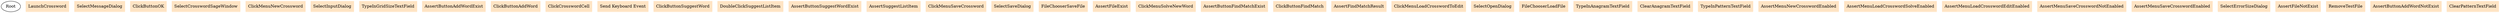// UK <-> LK
digraph {
	Root
	LaunchCrossword [color=bisque shape=box style=filled]
	SelectMessageDialog [color=bisque shape=box style=filled]
	ClickButtonOK [color=bisque shape=box style=filled]
	SelectCrosswordSageWindow [color=bisque shape=box style=filled]
	ClickMenuNewCrossword [color=bisque shape=box style=filled]
	SelectInputDialog [color=bisque shape=box style=filled]
	TypeInGridSizeTextField [color=bisque shape=box style=filled]
	ClickButtonOK [color=bisque shape=box style=filled]
	SelectCrosswordSageWindow [color=bisque shape=box style=filled]
	AssertButtonAddWordExist [color=bisque shape=box style=filled]
	ClickButtonAddWord [color=bisque shape=box style=filled]
	ClickCrosswordCell [color=bisque shape=box style=filled]
	ClickCrosswordCell [color=bisque shape=box style=filled]
	ClickCrosswordCell [color=bisque shape=box style=filled]
	"Send Keyboard Event" [color=bisque shape=box style=filled]
	ClickCrosswordCell [color=bisque shape=box style=filled]
	"Send Keyboard Event" [color=bisque shape=box style=filled]
	ClickCrosswordCell [color=bisque shape=box style=filled]
	"Send Keyboard Event" [color=bisque shape=box style=filled]
	ClickCrosswordCell [color=bisque shape=box style=filled]
	"Send Keyboard Event" [color=bisque shape=box style=filled]
	ClickCrosswordCell [color=bisque shape=box style=filled]
	ClickButtonSuggestWord [color=bisque shape=box style=filled]
	DoubleClickSuggestListItem [color=bisque shape=box style=filled]
	ClickButtonAddWord [color=bisque shape=box style=filled]
	ClickCrosswordCell [color=bisque shape=box style=filled]
	ClickCrosswordCell [color=bisque shape=box style=filled]
	ClickCrosswordCell [color=bisque shape=box style=filled]
	"Send Keyboard Event" [color=bisque shape=box style=filled]
	ClickCrosswordCell [color=bisque shape=box style=filled]
	"Send Keyboard Event" [color=bisque shape=box style=filled]
	ClickCrosswordCell [color=bisque shape=box style=filled]
	"Send Keyboard Event" [color=bisque shape=box style=filled]
	ClickCrosswordCell [color=bisque shape=box style=filled]
	"Send Keyboard Event" [color=bisque shape=box style=filled]
	ClickButtonAddWord [color=bisque shape=box style=filled]
	ClickCrosswordCell [color=bisque shape=box style=filled]
	ClickCrosswordCell [color=bisque shape=box style=filled]
	ClickCrosswordCell [color=bisque shape=box style=filled]
	"Send Keyboard Event" [color=bisque shape=box style=filled]
	ClickCrosswordCell [color=bisque shape=box style=filled]
	"Send Keyboard Event" [color=bisque shape=box style=filled]
	ClickButtonSuggestWord [color=bisque shape=box style=filled]
	DoubleClickSuggestListItem [color=bisque shape=box style=filled]
	ClickCrosswordCell [color=bisque shape=box style=filled]
	AssertButtonSuggestWordExist [color=bisque shape=box style=filled]
	ClickButtonSuggestWord [color=bisque shape=box style=filled]
	AssertSuggestListItem [color=bisque shape=box style=filled]
	ClickButtonAddWord [color=bisque shape=box style=filled]
	ClickCrosswordCell [color=bisque shape=box style=filled]
	ClickCrosswordCell [color=bisque shape=box style=filled]
	ClickCrosswordCell [color=bisque shape=box style=filled]
	"Send Keyboard Event" [color=bisque shape=box style=filled]
	ClickCrosswordCell [color=bisque shape=box style=filled]
	"Send Keyboard Event" [color=bisque shape=box style=filled]
	ClickCrosswordCell [color=bisque shape=box style=filled]
	"Send Keyboard Event" [color=bisque shape=box style=filled]
	ClickCrosswordCell [color=bisque shape=box style=filled]
	"Send Keyboard Event" [color=bisque shape=box style=filled]
	AssertButtonSuggestWordExist [color=bisque shape=box style=filled]
	ClickButtonSuggestWord [color=bisque shape=box style=filled]
	DoubleClickSuggestListItem [color=bisque shape=box style=filled]
	ClickCrosswordCell [color=bisque shape=box style=filled]
	AssertButtonSuggestWordExist [color=bisque shape=box style=filled]
	ClickButtonSuggestWord [color=bisque shape=box style=filled]
	AssertSuggestListItem [color=bisque shape=box style=filled]
	ClickButtonAddWord [color=bisque shape=box style=filled]
	ClickCrosswordCell [color=bisque shape=box style=filled]
	ClickCrosswordCell [color=bisque shape=box style=filled]
	ClickCrosswordCell [color=bisque shape=box style=filled]
	"Send Keyboard Event" [color=bisque shape=box style=filled]
	ClickCrosswordCell [color=bisque shape=box style=filled]
	"Send Keyboard Event" [color=bisque shape=box style=filled]
	ClickCrosswordCell [color=bisque shape=box style=filled]
	AssertButtonSuggestWordExist [color=bisque shape=box style=filled]
	ClickButtonSuggestWord [color=bisque shape=box style=filled]
	DoubleClickSuggestListItem [color=bisque shape=box style=filled]
	ClickCrosswordCell [color=bisque shape=box style=filled]
	AssertButtonSuggestWordExist [color=bisque shape=box style=filled]
	ClickButtonSuggestWord [color=bisque shape=box style=filled]
	AssertSuggestListItem [color=bisque shape=box style=filled]
	ClickMenuSaveCrossword [color=bisque shape=box style=filled]
	SelectSaveDialog [color=bisque shape=box style=filled]
	FileChooserSaveFile [color=bisque shape=box style=filled]
	AssertFileExist [color=bisque shape=box style=filled]
	SelectCrosswordSageWindow [color=bisque shape=box style=filled]
	ClickMenuSolveNewWord [color=bisque shape=box style=filled]
	AssertButtonFindMatchExist [color=bisque shape=box style=filled]
	ClickButtonFindMatch [color=bisque shape=box style=filled]
	AssertFindMatchResult [color=bisque shape=box style=filled]
	ClickMenuLoadCrosswordToEdit [color=bisque shape=box style=filled]
	SelectOpenDialog [color=bisque shape=box style=filled]
	FileChooserLoadFile [color=bisque shape=box style=filled]
	SelectCrosswordSageWindow [color=bisque shape=box style=filled]
	ClickButtonAddWord [color=bisque shape=box style=filled]
	ClickCrosswordCell [color=bisque shape=box style=filled]
	ClickCrosswordCell [color=bisque shape=box style=filled]
	ClickCrosswordCell [color=bisque shape=box style=filled]
	"Send Keyboard Event" [color=bisque shape=box style=filled]
	ClickCrosswordCell [color=bisque shape=box style=filled]
	"Send Keyboard Event" [color=bisque shape=box style=filled]
	ClickCrosswordCell [color=bisque shape=box style=filled]
	"Send Keyboard Event" [color=bisque shape=box style=filled]
	ClickCrosswordCell [color=bisque shape=box style=filled]
	"Send Keyboard Event" [color=bisque shape=box style=filled]
	ClickCrosswordCell [color=bisque shape=box style=filled]
	AssertButtonSuggestWordExist [color=bisque shape=box style=filled]
	ClickButtonSuggestWord [color=bisque shape=box style=filled]
	DoubleClickSuggestListItem [color=bisque shape=box style=filled]
	ClickCrosswordCell [color=bisque shape=box style=filled]
	AssertButtonSuggestWordExist [color=bisque shape=box style=filled]
	ClickButtonSuggestWord [color=bisque shape=box style=filled]
	AssertSuggestListItem [color=bisque shape=box style=filled]
	ClickMenuSaveCrossword [color=bisque shape=box style=filled]
	SelectSaveDialog [color=bisque shape=box style=filled]
	FileChooserSaveFile [color=bisque shape=box style=filled]
	AssertFileExist [color=bisque shape=box style=filled]
	SelectCrosswordSageWindow [color=bisque shape=box style=filled]
	ClickMenuSolveNewWord [color=bisque shape=box style=filled]
	TypeInAnagramTextField [color=bisque shape=box style=filled]
	ClickButtonFindMatch [color=bisque shape=box style=filled]
	AssertFindMatchResult [color=bisque shape=box style=filled]
	ClearAnagramTextField [color=bisque shape=box style=filled]
	TypeInPatternTextField [color=bisque shape=box style=filled]
	ClickButtonFindMatch [color=bisque shape=box style=filled]
	AssertFindMatchResult [color=bisque shape=box style=filled]
	AssertFileExist [color=bisque shape=box style=filled]
	SelectCrosswordSageWindow [color=bisque shape=box style=filled]
	ClickMenuLoadCrosswordToEdit [color=bisque shape=box style=filled]
	SelectOpenDialog [color=bisque shape=box style=filled]
	FileChooserLoadFile [color=bisque shape=box style=filled]
	SelectCrosswordSageWindow [color=bisque shape=box style=filled]
	AssertButtonAddWordExist [color=bisque shape=box style=filled]
	ClickButtonAddWord [color=bisque shape=box style=filled]
	ClickCrosswordCell [color=bisque shape=box style=filled]
	ClickCrosswordCell [color=bisque shape=box style=filled]
	ClickCrosswordCell [color=bisque shape=box style=filled]
	"Send Keyboard Event" [color=bisque shape=box style=filled]
	ClickCrosswordCell [color=bisque shape=box style=filled]
	"Send Keyboard Event" [color=bisque shape=box style=filled]
	ClickCrosswordCell [color=bisque shape=box style=filled]
	"Send Keyboard Event" [color=bisque shape=box style=filled]
	ClickCrosswordCell [color=bisque shape=box style=filled]
	"Send Keyboard Event" [color=bisque shape=box style=filled]
	ClickCrosswordCell [color=bisque shape=box style=filled]
	ClickButtonSuggestWord [color=bisque shape=box style=filled]
	DoubleClickSuggestListItem [color=bisque shape=box style=filled]
	ClickButtonAddWord [color=bisque shape=box style=filled]
	ClickCrosswordCell [color=bisque shape=box style=filled]
	ClickCrosswordCell [color=bisque shape=box style=filled]
	ClickCrosswordCell [color=bisque shape=box style=filled]
	"Send Keyboard Event" [color=bisque shape=box style=filled]
	ClickCrosswordCell [color=bisque shape=box style=filled]
	"Send Keyboard Event" [color=bisque shape=box style=filled]
	ClickCrosswordCell [color=bisque shape=box style=filled]
	"Send Keyboard Event" [color=bisque shape=box style=filled]
	ClickCrosswordCell [color=bisque shape=box style=filled]
	"Send Keyboard Event" [color=bisque shape=box style=filled]
	ClickCrosswordCell [color=bisque shape=box style=filled]
	"Send Keyboard Event" [color=bisque shape=box style=filled]
	ClickCrosswordCell [color=bisque shape=box style=filled]
	"Send Keyboard Event" [color=bisque shape=box style=filled]
	ClickButtonAddWord [color=bisque shape=box style=filled]
	ClickCrosswordCell [color=bisque shape=box style=filled]
	ClickCrosswordCell [color=bisque shape=box style=filled]
	ClickMenuSaveCrossword [color=bisque shape=box style=filled]
	SelectSaveDialog [color=bisque shape=box style=filled]
	FileChooserSaveFile [color=bisque shape=box style=filled]
	SelectCrosswordSageWindow [color=bisque shape=box style=filled]
	AssertButtonAddWordExist [color=bisque shape=box style=filled]
	ClickCrosswordCell [color=bisque shape=box style=filled]
	"Send Keyboard Event" [color=bisque shape=box style=filled]
	ClickCrosswordCell [color=bisque shape=box style=filled]
	"Send Keyboard Event" [color=bisque shape=box style=filled]
	ClickCrosswordCell [color=bisque shape=box style=filled]
	"Send Keyboard Event" [color=bisque shape=box style=filled]
	ClickCrosswordCell [color=bisque shape=box style=filled]
	AssertButtonSuggestWordExist [color=bisque shape=box style=filled]
	ClickButtonSuggestWord [color=bisque shape=box style=filled]
	DoubleClickSuggestListItem [color=bisque shape=box style=filled]
	ClickCrosswordCell [color=bisque shape=box style=filled]
	AssertButtonSuggestWordExist [color=bisque shape=box style=filled]
	ClickButtonSuggestWord [color=bisque shape=box style=filled]
	AssertSuggestListItem [color=bisque shape=box style=filled]
	ClickMenuSaveCrossword [color=bisque shape=box style=filled]
	SelectSaveDialog [color=bisque shape=box style=filled]
	FileChooserSaveFile [color=bisque shape=box style=filled]
	SelectCrosswordSageWindow [color=bisque shape=box style=filled]
	AssertButtonAddWordExist [color=bisque shape=box style=filled]
	ClickButtonAddWord [color=bisque shape=box style=filled]
	ClickCrosswordCell [color=bisque shape=box style=filled]
	ClickCrosswordCell [color=bisque shape=box style=filled]
	ClickCrosswordCell [color=bisque shape=box style=filled]
	"Send Keyboard Event" [color=bisque shape=box style=filled]
	ClickCrosswordCell [color=bisque shape=box style=filled]
	"Send Keyboard Event" [color=bisque shape=box style=filled]
	ClickCrosswordCell [color=bisque shape=box style=filled]
	"Send Keyboard Event" [color=bisque shape=box style=filled]
	ClickCrosswordCell [color=bisque shape=box style=filled]
	"Send Keyboard Event" [color=bisque shape=box style=filled]
	SelectCrosswordSageWindow [color=bisque shape=box style=filled]
	ClickMenuSaveCrossword [color=bisque shape=box style=filled]
	SelectSaveDialog [color=bisque shape=box style=filled]
	FileChooserSaveFile [color=bisque shape=box style=filled]
	AssertFileExist [color=bisque shape=box style=filled]
	AssertFileExist [color=bisque shape=box style=filled]
	AssertFileExist [color=bisque shape=box style=filled]
	SelectCrosswordSageWindow [color=bisque shape=box style=filled]
	AssertMenuNewCrosswordEnabled [color=bisque shape=box style=filled]
	AssertMenuLoadCrosswordSolveEnabled [color=bisque shape=box style=filled]
	AssertMenuLoadCrosswordEditEnabled [color=bisque shape=box style=filled]
	AssertMenuSaveCrosswordNotEnabled [color=bisque shape=box style=filled]
	ClickMenuNewCrossword [color=bisque shape=box style=filled]
	SelectInputDialog [color=bisque shape=box style=filled]
	TypeInGridSizeTextField [color=bisque shape=box style=filled]
	ClickButtonOK [color=bisque shape=box style=filled]
	SelectCrosswordSageWindow [color=bisque shape=box style=filled]
	AssertButtonAddWordExist [color=bisque shape=box style=filled]
	AssertMenuSaveCrosswordEnabled [color=bisque shape=box style=filled]
	ClickMenuNewCrossword [color=bisque shape=box style=filled]
	SelectInputDialog [color=bisque shape=box style=filled]
	TypeInGridSizeTextField [color=bisque shape=box style=filled]
	ClickButtonOK [color=bisque shape=box style=filled]
	SelectCrosswordSageWindow [color=bisque shape=box style=filled]
	AssertButtonAddWordExist [color=bisque shape=box style=filled]
	AssertMenuSaveCrosswordEnabled [color=bisque shape=box style=filled]
	ClickMenuNewCrossword [color=bisque shape=box style=filled]
	SelectInputDialog [color=bisque shape=box style=filled]
	TypeInGridSizeTextField [color=bisque shape=box style=filled]
	ClickButtonOK [color=bisque shape=box style=filled]
	SelectCrosswordSageWindow [color=bisque shape=box style=filled]
	AssertButtonAddWordExist [color=bisque shape=box style=filled]
	AssertMenuSaveCrosswordEnabled [color=bisque shape=box style=filled]
	SelectCrosswordSageWindow [color=bisque shape=box style=filled]
	ClickMenuNewCrossword [color=bisque shape=box style=filled]
	SelectInputDialog [color=bisque shape=box style=filled]
	TypeInGridSizeTextField [color=bisque shape=box style=filled]
	ClickButtonOK [color=bisque shape=box style=filled]
	SelectErrorSizeDialog [color=bisque shape=box style=filled]
	ClickButtonOK [color=bisque shape=box style=filled]
	SelectInputDialog [color=bisque shape=box style=filled]
	TypeInGridSizeTextField [color=bisque shape=box style=filled]
	ClickButtonOK [color=bisque shape=box style=filled]
	SelectErrorSizeDialog [color=bisque shape=box style=filled]
	ClickButtonOK [color=bisque shape=box style=filled]
	SelectInputDialog [color=bisque shape=box style=filled]
	TypeInGridSizeTextField [color=bisque shape=box style=filled]
	ClickButtonOK [color=bisque shape=box style=filled]
	SelectErrorSizeDialog [color=bisque shape=box style=filled]
	ClickButtonOK [color=bisque shape=box style=filled]
	SelectInputDialog [color=bisque shape=box style=filled]
	TypeInGridSizeTextField [color=bisque shape=box style=filled]
	ClickButtonOK [color=bisque shape=box style=filled]
	SelectCrosswordSageWindow [color=bisque shape=box style=filled]
	AssertButtonAddWordExist [color=bisque shape=box style=filled]
	AssertMenuSaveCrosswordEnabled [color=bisque shape=box style=filled]
	SelectCrosswordSageWindow [color=bisque shape=box style=filled]
	ClickMenuNewCrossword [color=bisque shape=box style=filled]
	SelectInputDialog [color=bisque shape=box style=filled]
	TypeInGridSizeTextField [color=bisque shape=box style=filled]
	ClickButtonOK [color=bisque shape=box style=filled]
	SelectCrosswordSageWindow [color=bisque shape=box style=filled]
	AssertButtonAddWordExist [color=bisque shape=box style=filled]
	ClickButtonAddWord [color=bisque shape=box style=filled]
	ClickCrosswordCell [color=bisque shape=box style=filled]
	ClickCrosswordCell [color=bisque shape=box style=filled]
	ClickCrosswordCell [color=bisque shape=box style=filled]
	"Send Keyboard Event" [color=bisque shape=box style=filled]
	ClickCrosswordCell [color=bisque shape=box style=filled]
	"Send Keyboard Event" [color=bisque shape=box style=filled]
	ClickCrosswordCell [color=bisque shape=box style=filled]
	"Send Keyboard Event" [color=bisque shape=box style=filled]
	ClickCrosswordCell [color=bisque shape=box style=filled]
	"Send Keyboard Event" [color=bisque shape=box style=filled]
	ClickCrosswordCell [color=bisque shape=box style=filled]
	AssertButtonSuggestWordExist [color=bisque shape=box style=filled]
	ClickButtonSuggestWord [color=bisque shape=box style=filled]
	DoubleClickSuggestListItem [color=bisque shape=box style=filled]
	ClickCrosswordCell [color=bisque shape=box style=filled]
	AssertButtonSuggestWordExist [color=bisque shape=box style=filled]
	ClickButtonSuggestWord [color=bisque shape=box style=filled]
	AssertSuggestListItem [color=bisque shape=box style=filled]
	AssertButtonAddWordExist [color=bisque shape=box style=filled]
	ClickButtonAddWord [color=bisque shape=box style=filled]
	ClickCrosswordCell [color=bisque shape=box style=filled]
	ClickCrosswordCell [color=bisque shape=box style=filled]
	ClickCrosswordCell [color=bisque shape=box style=filled]
	"Send Keyboard Event" [color=bisque shape=box style=filled]
	ClickCrosswordCell [color=bisque shape=box style=filled]
	"Send Keyboard Event" [color=bisque shape=box style=filled]
	ClickCrosswordCell [color=bisque shape=box style=filled]
	"Send Keyboard Event" [color=bisque shape=box style=filled]
	ClickCrosswordCell [color=bisque shape=box style=filled]
	AssertButtonSuggestWordExist [color=bisque shape=box style=filled]
	ClickButtonSuggestWord [color=bisque shape=box style=filled]
	DoubleClickSuggestListItem [color=bisque shape=box style=filled]
	AssertButtonAddWordExist [color=bisque shape=box style=filled]
	ClickButtonAddWord [color=bisque shape=box style=filled]
	ClickCrosswordCell [color=bisque shape=box style=filled]
	ClickCrosswordCell [color=bisque shape=box style=filled]
	ClickCrosswordCell [color=bisque shape=box style=filled]
	ClickButtonSuggestWord [color=bisque shape=box style=filled]
	DoubleClickSuggestListItem [color=bisque shape=box style=filled]
	ClickCrosswordCell [color=bisque shape=box style=filled]
	AssertButtonSuggestWordExist [color=bisque shape=box style=filled]
	ClickButtonSuggestWord [color=bisque shape=box style=filled]
	AssertSuggestListItem [color=bisque shape=box style=filled]
	AssertButtonAddWordExist [color=bisque shape=box style=filled]
	ClickButtonAddWord [color=bisque shape=box style=filled]
	ClickCrosswordCell [color=bisque shape=box style=filled]
	ClickCrosswordCell [color=bisque shape=box style=filled]
	ClickCrosswordCell [color=bisque shape=box style=filled]
	"Send Keyboard Event" [color=bisque shape=box style=filled]
	ClickCrosswordCell [color=bisque shape=box style=filled]
	"Send Keyboard Event" [color=bisque shape=box style=filled]
	ClickCrosswordCell [color=bisque shape=box style=filled]
	"Send Keyboard Event" [color=bisque shape=box style=filled]
	ClickButtonSuggestWord [color=bisque shape=box style=filled]
	DoubleClickSuggestListItem [color=bisque shape=box style=filled]
	AssertButtonAddWordExist [color=bisque shape=box style=filled]
	ClickButtonAddWord [color=bisque shape=box style=filled]
	ClickCrosswordCell [color=bisque shape=box style=filled]
	ClickCrosswordCell [color=bisque shape=box style=filled]
	ClickCrosswordCell [color=bisque shape=box style=filled]
	"Send Keyboard Event" [color=bisque shape=box style=filled]
	ClickCrosswordCell [color=bisque shape=box style=filled]
	"Send Keyboard Event" [color=bisque shape=box style=filled]
	ClickCrosswordCell [color=bisque shape=box style=filled]
	ClickButtonSuggestWord [color=bisque shape=box style=filled]
	DoubleClickSuggestListItem [color=bisque shape=box style=filled]
	ClickCrosswordCell [color=bisque shape=box style=filled]
	AssertButtonSuggestWordExist [color=bisque shape=box style=filled]
	ClickButtonSuggestWord [color=bisque shape=box style=filled]
	AssertSuggestListItem [color=bisque shape=box style=filled]
	ClickCrosswordCell [color=bisque shape=box style=filled]
	AssertButtonSuggestWordExist [color=bisque shape=box style=filled]
	ClickButtonSuggestWord [color=bisque shape=box style=filled]
	AssertSuggestListItem [color=bisque shape=box style=filled]
	ClickCrosswordCell [color=bisque shape=box style=filled]
	AssertButtonSuggestWordExist [color=bisque shape=box style=filled]
	ClickButtonSuggestWord [color=bisque shape=box style=filled]
	AssertSuggestListItem [color=bisque shape=box style=filled]
	SelectCrosswordSageWindow [color=bisque shape=box style=filled]
	ClickMenuNewCrossword [color=bisque shape=box style=filled]
	SelectInputDialog [color=bisque shape=box style=filled]
	TypeInGridSizeTextField [color=bisque shape=box style=filled]
	ClickButtonOK [color=bisque shape=box style=filled]
	AssertFileNotExist [color=bisque shape=box style=filled]
	SelectCrosswordSageWindow [color=bisque shape=box style=filled]
	ClickMenuSaveCrossword [color=bisque shape=box style=filled]
	SelectSaveDialog [color=bisque shape=box style=filled]
	FileChooserSaveFile [color=bisque shape=box style=filled]
	AssertFileExist [color=bisque shape=box style=filled]
	SelectCrosswordSageWindow [color=bisque shape=box style=filled]
	ClickMenuSaveCrossword [color=bisque shape=box style=filled]
	SelectSaveDialog [color=bisque shape=box style=filled]
	FileChooserSaveFile [color=bisque shape=box style=filled]
	AssertFileExist [color=bisque shape=box style=filled]
	RemoveTestFile [color=bisque shape=box style=filled]
	AssertFileNotExist [color=bisque shape=box style=filled]
	SelectCrosswordSageWindow [color=bisque shape=box style=filled]
	ClickMenuNewCrossword [color=bisque shape=box style=filled]
	SelectInputDialog [color=bisque shape=box style=filled]
	TypeInGridSizeTextField [color=bisque shape=box style=filled]
	ClickButtonOK [color=bisque shape=box style=filled]
	SelectCrosswordSageWindow [color=bisque shape=box style=filled]
	AssertButtonAddWordExist [color=bisque shape=box style=filled]
	ClickButtonAddWord [color=bisque shape=box style=filled]
	ClickCrosswordCell [color=bisque shape=box style=filled]
	ClickCrosswordCell [color=bisque shape=box style=filled]
	ClickMenuSaveCrossword [color=bisque shape=box style=filled]
	SelectSaveDialog [color=bisque shape=box style=filled]
	FileChooserSaveFile [color=bisque shape=box style=filled]
	AssertFileExist [color=bisque shape=box style=filled]
	RemoveTestFile [color=bisque shape=box style=filled]
	AssertFileNotExist [color=bisque shape=box style=filled]
	AssertFileNotExist [color=bisque shape=box style=filled]
	SelectCrosswordSageWindow [color=bisque shape=box style=filled]
	ClickMenuLoadCrosswordToEdit [color=bisque shape=box style=filled]
	SelectOpenDialog [color=bisque shape=box style=filled]
	FileChooserLoadFile [color=bisque shape=box style=filled]
	SelectCrosswordSageWindow [color=bisque shape=box style=filled]
	AssertButtonAddWordNotExist [color=bisque shape=box style=filled]
	AssertFileExist [color=bisque shape=box style=filled]
	SelectCrosswordSageWindow [color=bisque shape=box style=filled]
	ClickMenuLoadCrosswordToEdit [color=bisque shape=box style=filled]
	SelectOpenDialog [color=bisque shape=box style=filled]
	FileChooserLoadFile [color=bisque shape=box style=filled]
	SelectCrosswordSageWindow [color=bisque shape=box style=filled]
	AssertButtonAddWordExist [color=bisque shape=box style=filled]
	SelectCrosswordSageWindow [color=bisque shape=box style=filled]
	ClickMenuSolveNewWord [color=bisque shape=box style=filled]
	AssertButtonFindMatchExist [color=bisque shape=box style=filled]
	TypeInPatternTextField [color=bisque shape=box style=filled]
	ClickButtonFindMatch [color=bisque shape=box style=filled]
	AssertFindMatchResult [color=bisque shape=box style=filled]
	ClearPatternTextField [color=bisque shape=box style=filled]
	TypeInPatternTextField [color=bisque shape=box style=filled]
	ClickButtonFindMatch [color=bisque shape=box style=filled]
	AssertFindMatchResult [color=bisque shape=box style=filled]
	ClearPatternTextField [color=bisque shape=box style=filled]
	TypeInPatternTextField [color=bisque shape=box style=filled]
	ClickButtonFindMatch [color=bisque shape=box style=filled]
	AssertFindMatchResult [color=bisque shape=box style=filled]
	ClearPatternTextField [color=bisque shape=box style=filled]
	TypeInPatternTextField [color=bisque shape=box style=filled]
	ClickButtonFindMatch [color=bisque shape=box style=filled]
	AssertFindMatchResult [color=bisque shape=box style=filled]
	SelectCrosswordSageWindow [color=bisque shape=box style=filled]
	ClickMenuSolveNewWord [color=bisque shape=box style=filled]
	AssertButtonFindMatchExist [color=bisque shape=box style=filled]
	TypeInAnagramTextField [color=bisque shape=box style=filled]
	ClickButtonFindMatch [color=bisque shape=box style=filled]
	AssertFindMatchResult [color=bisque shape=box style=filled]
	ClearAnagramTextField [color=bisque shape=box style=filled]
	TypeInAnagramTextField [color=bisque shape=box style=filled]
	ClickButtonFindMatch [color=bisque shape=box style=filled]
	AssertFindMatchResult [color=bisque shape=box style=filled]
	ClearAnagramTextField [color=bisque shape=box style=filled]
	TypeInAnagramTextField [color=bisque shape=box style=filled]
	ClickButtonFindMatch [color=bisque shape=box style=filled]
	AssertFindMatchResult [color=bisque shape=box style=filled]
}